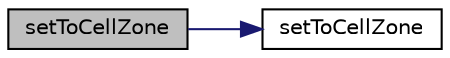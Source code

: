 digraph "setToCellZone"
{
  bgcolor="transparent";
  edge [fontname="Helvetica",fontsize="10",labelfontname="Helvetica",labelfontsize="10"];
  node [fontname="Helvetica",fontsize="10",shape=record];
  rankdir="LR";
  Node1 [label="setToCellZone",height=0.2,width=0.4,color="black", fillcolor="grey75", style="filled", fontcolor="black"];
  Node1 -> Node2 [color="midnightblue",fontsize="10",style="solid",fontname="Helvetica"];
  Node2 [label="setToCellZone",height=0.2,width=0.4,color="black",URL="$a02280.html#a3b68e9f5212e9be8ef6b252f2ee93411",tooltip="Construct from components. "];
}

